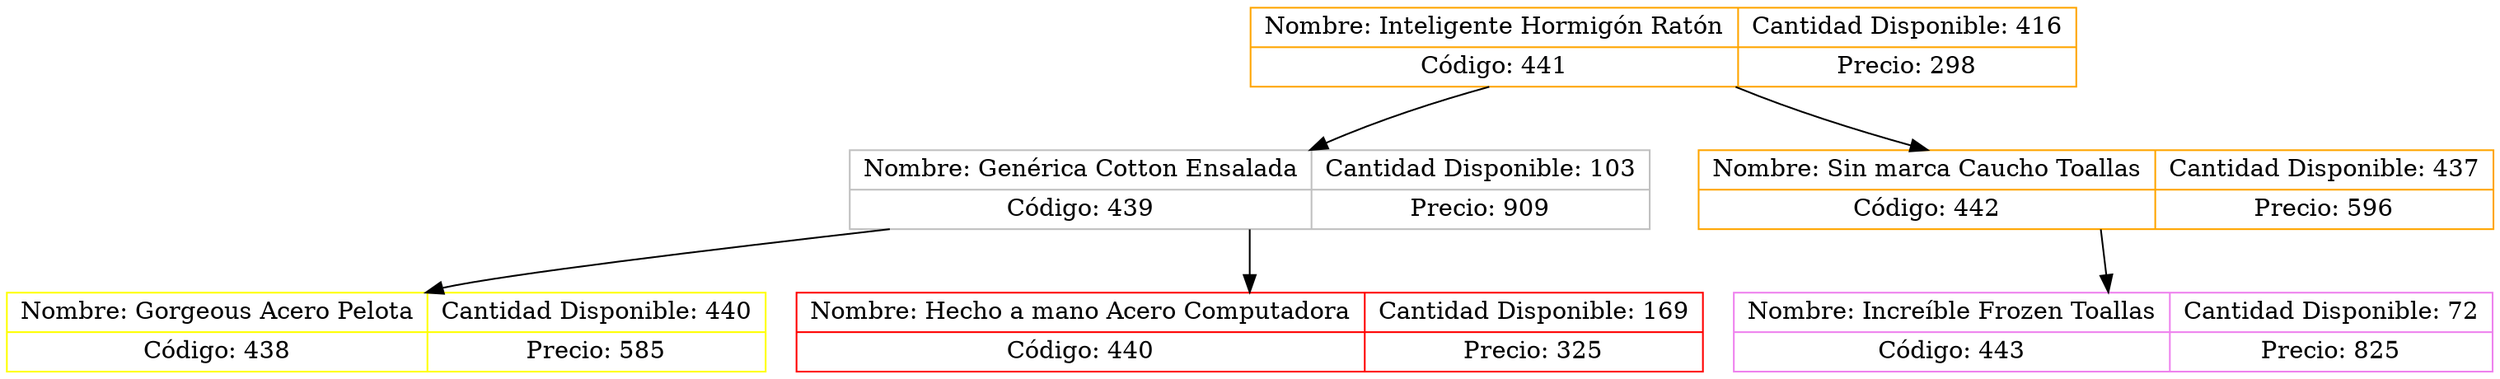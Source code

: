 digraph Arbol{node[shape="record"];
node0xc000041860[label="{Nombre: Inteligente Hormigón Ratón|Código: 441}|{Cantidad Disponible: 416|Precio: 298}" color="orange"];
node0xc000041800[label="{Nombre: Genérica Cotton Ensalada|Código: 439}|{Cantidad Disponible: 103|Precio: 909}" color="gray"];
node0xc000041860:f0->node0xc000041800:f1
node0xc000041740[label="{Nombre: Gorgeous Acero Pelota|Código: 438}|{Cantidad Disponible: 440|Precio: 585}" color="yellow"];
node0xc000041800:f0->node0xc000041740:f1
node0xc000041920[label="{Nombre: Hecho a mano Acero Computadora|Código: 440}|{Cantidad Disponible: 169|Precio: 325}" color="red"];
node0xc000041800:f2->node0xc000041920:f1
node0xc0000417a0[label="{Nombre: Sin marca Caucho Toallas|Código: 442}|{Cantidad Disponible: 437|Precio: 596}" color="orange"];
node0xc000041860:f2->node0xc0000417a0:f1
node0xc0000418c0[label="{Nombre: Increíble Frozen Toallas|Código: 443}|{Cantidad Disponible: 72|Precio: 825}" color="violet"];
node0xc0000417a0:f2->node0xc0000418c0:f1
}
